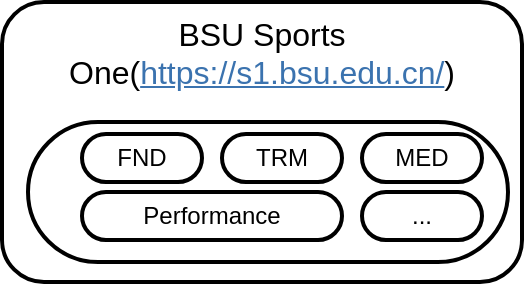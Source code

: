 <mxfile version="12.2.6" type="github" pages="1">
  <diagram id="Ty7VeFaSjmbMnnNTwiSE" name="Page-1">
    <mxGraphModel dx="868" dy="462" grid="1" gridSize="10" guides="1" tooltips="1" connect="1" arrows="1" fold="1" page="1" pageScale="1" pageWidth="827" pageHeight="1169" math="0" shadow="0">
      <root>
        <mxCell id="0"/>
        <mxCell id="1" parent="0"/>
        <mxCell id="rK1L7pS0zqMWwbK4X8Iv-1" value="BSU Sports One(&lt;a href=&quot;https://s1.bsu.edu.cn/&quot; class=&quot;external-link&quot; style=&quot;color: rgb(59, 115, 175); font-size: 16px; text-align: left; background-color: rgb(255, 255, 255);&quot;&gt;https://s1.bsu.edu.cn/&lt;/a&gt;)" style="rounded=1;whiteSpace=wrap;html=1;verticalAlign=top;strokeWidth=2;fontSize=16;" vertex="1" parent="1">
          <mxGeometry x="80" y="410" width="260" height="140" as="geometry"/>
        </mxCell>
        <mxCell id="rK1L7pS0zqMWwbK4X8Iv-6" value="" style="rounded=1;whiteSpace=wrap;html=1;strokeWidth=2;arcSize=50;fontSize=16;" vertex="1" parent="1">
          <mxGeometry x="93" y="470" width="240" height="70" as="geometry"/>
        </mxCell>
        <mxCell id="rK1L7pS0zqMWwbK4X8Iv-2" value="FND" style="rounded=1;whiteSpace=wrap;html=1;strokeWidth=2;arcSize=50;" vertex="1" parent="1">
          <mxGeometry x="120" y="476" width="60" height="24" as="geometry"/>
        </mxCell>
        <mxCell id="rK1L7pS0zqMWwbK4X8Iv-7" value="TRM" style="rounded=1;whiteSpace=wrap;html=1;strokeWidth=2;arcSize=50;" vertex="1" parent="1">
          <mxGeometry x="190" y="476" width="60" height="24" as="geometry"/>
        </mxCell>
        <mxCell id="rK1L7pS0zqMWwbK4X8Iv-8" value="MED" style="rounded=1;whiteSpace=wrap;html=1;strokeWidth=2;arcSize=50;" vertex="1" parent="1">
          <mxGeometry x="260" y="476" width="60" height="24" as="geometry"/>
        </mxCell>
        <mxCell id="rK1L7pS0zqMWwbK4X8Iv-9" value="Performance" style="rounded=1;whiteSpace=wrap;html=1;strokeWidth=2;arcSize=50;" vertex="1" parent="1">
          <mxGeometry x="120" y="505" width="130" height="24" as="geometry"/>
        </mxCell>
        <mxCell id="rK1L7pS0zqMWwbK4X8Iv-10" value="..." style="rounded=1;whiteSpace=wrap;html=1;strokeWidth=2;arcSize=50;" vertex="1" parent="1">
          <mxGeometry x="260" y="505" width="60" height="24" as="geometry"/>
        </mxCell>
      </root>
    </mxGraphModel>
  </diagram>
</mxfile>
